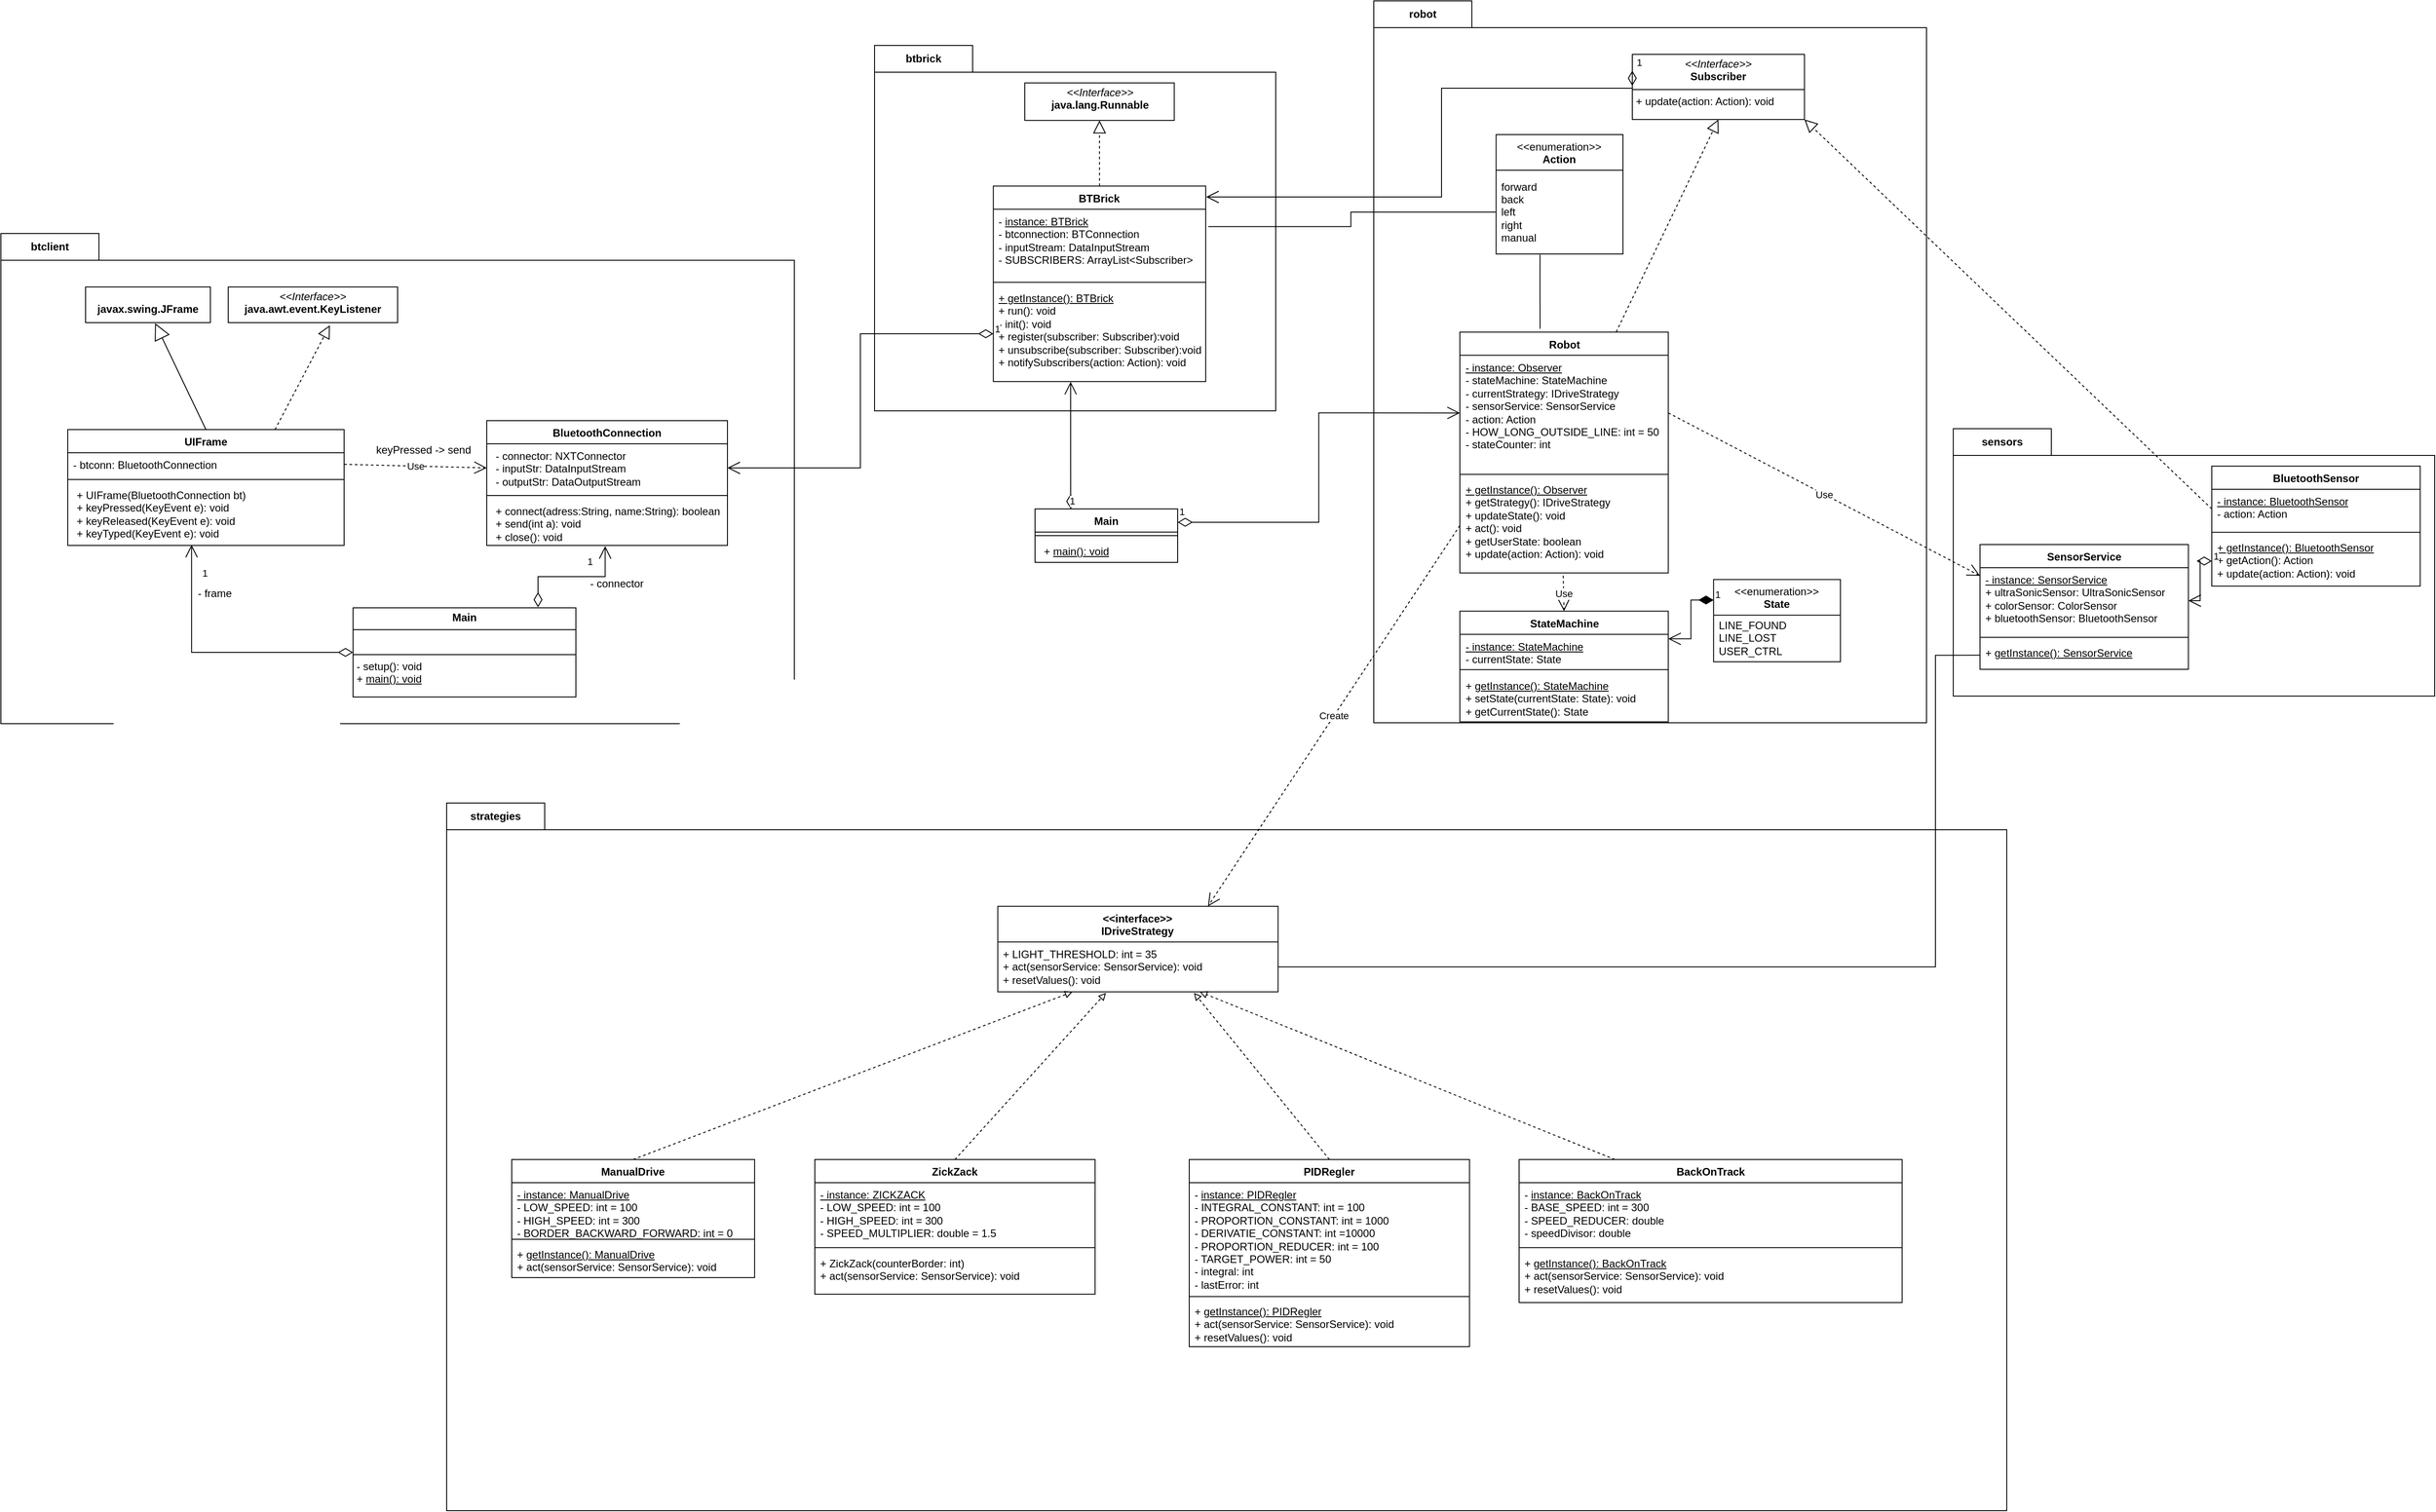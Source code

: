<mxfile version="24.2.5" type="device">
  <diagram name="Seite-1" id="zfNhT6PyWQpC1gRaRfNo">
    <mxGraphModel dx="3364" dy="3625" grid="1" gridSize="10" guides="1" tooltips="1" connect="1" arrows="1" fold="1" page="1" pageScale="1" pageWidth="827" pageHeight="1169" math="0" shadow="0">
      <root>
        <mxCell id="0" />
        <mxCell id="1" parent="0" />
        <mxCell id="v4hXew4vU8FmszikPvTH-23" value="btclient" style="shape=folder;fontStyle=1;tabWidth=110;tabHeight=30;tabPosition=left;html=1;boundedLbl=1;labelInHeader=1;container=1;collapsible=0;whiteSpace=wrap;" parent="1" vertex="1">
          <mxGeometry x="-1170" y="-1169" width="890" height="550" as="geometry" />
        </mxCell>
        <mxCell id="v4hXew4vU8FmszikPvTH-24" value="" style="html=1;strokeColor=none;resizeWidth=1;resizeHeight=1;fillColor=none;part=1;connectable=0;allowArrows=0;deletable=0;whiteSpace=wrap;" parent="v4hXew4vU8FmszikPvTH-23" vertex="1">
          <mxGeometry width="890.0" height="385" relative="1" as="geometry">
            <mxPoint y="30" as="offset" />
          </mxGeometry>
        </mxCell>
        <mxCell id="yH7RY_whznOaeZ3vlnJT-32" style="edgeStyle=orthogonalEdgeStyle;rounded=0;orthogonalLoop=1;jettySize=auto;html=1;exitX=0.5;exitY=1;exitDx=0;exitDy=0;" parent="v4hXew4vU8FmszikPvTH-23" edge="1">
          <mxGeometry relative="1" as="geometry">
            <mxPoint x="265" y="230" as="sourcePoint" />
            <mxPoint x="265" y="230" as="targetPoint" />
          </mxGeometry>
        </mxCell>
        <mxCell id="yH7RY_whznOaeZ3vlnJT-33" value="&lt;p style=&quot;margin:0px;margin-top:4px;text-align:center;&quot;&gt;&lt;b&gt;Main&lt;/b&gt;&lt;/p&gt;&lt;hr size=&quot;1&quot; style=&quot;border-style:solid;&quot;&gt;&lt;p style=&quot;margin:0px;margin-left:4px;&quot;&gt;&lt;br&gt;&lt;/p&gt;&lt;hr size=&quot;1&quot; style=&quot;border-style:solid;&quot;&gt;&lt;p style=&quot;margin:0px;margin-left:4px;&quot;&gt;- setup(): void&lt;/p&gt;&lt;p style=&quot;margin:0px;margin-left:4px;&quot;&gt;+&amp;nbsp;&lt;u&gt;main(): void&lt;/u&gt;&lt;/p&gt;" style="verticalAlign=top;align=left;overflow=fill;html=1;whiteSpace=wrap;" parent="v4hXew4vU8FmszikPvTH-23" vertex="1">
          <mxGeometry x="395" y="420" width="250" height="100" as="geometry" />
        </mxCell>
        <mxCell id="yH7RY_whznOaeZ3vlnJT-35" value="&lt;p style=&quot;margin:0px;margin-top:4px;text-align:center;&quot;&gt;&lt;br&gt;&lt;b&gt;javax.swing.JFrame&lt;/b&gt;&lt;/p&gt;" style="verticalAlign=top;align=left;overflow=fill;html=1;whiteSpace=wrap;" parent="v4hXew4vU8FmszikPvTH-23" vertex="1">
          <mxGeometry x="95" y="60" width="140" height="40" as="geometry" />
        </mxCell>
        <mxCell id="yH7RY_whznOaeZ3vlnJT-36" value="&lt;p style=&quot;margin:0px;margin-top:4px;text-align:center;&quot;&gt;&lt;i&gt;&amp;lt;&amp;lt;Interface&amp;gt;&amp;gt;&lt;/i&gt;&lt;br&gt;&lt;b&gt;java.awt.event.KeyListener&lt;/b&gt;&lt;/p&gt;&lt;p style=&quot;margin:0px;margin-left:4px;&quot;&gt;&lt;br&gt;&lt;/p&gt;" style="verticalAlign=top;align=left;overflow=fill;html=1;whiteSpace=wrap;" parent="v4hXew4vU8FmszikPvTH-23" vertex="1">
          <mxGeometry x="255" y="60" width="190" height="40" as="geometry" />
        </mxCell>
        <mxCell id="yH7RY_whznOaeZ3vlnJT-37" value="" style="endArrow=block;endSize=16;endFill=0;html=1;rounded=0;entryX=0.557;entryY=1.017;entryDx=0;entryDy=0;entryPerimeter=0;exitX=0.5;exitY=0;exitDx=0;exitDy=0;" parent="v4hXew4vU8FmszikPvTH-23" source="v4hXew4vU8FmszikPvTH-15" target="yH7RY_whznOaeZ3vlnJT-35" edge="1">
          <mxGeometry width="160" relative="1" as="geometry">
            <mxPoint x="231.1" y="215.97" as="sourcePoint" />
            <mxPoint x="185" y="20" as="targetPoint" />
          </mxGeometry>
        </mxCell>
        <mxCell id="yH7RY_whznOaeZ3vlnJT-38" value="Use" style="endArrow=open;endSize=12;dashed=1;html=1;rounded=0;entryX=0;entryY=0.5;entryDx=0;entryDy=0;exitX=1;exitY=0.5;exitDx=0;exitDy=0;" parent="v4hXew4vU8FmszikPvTH-23" source="v4hXew4vU8FmszikPvTH-16" target="v4hXew4vU8FmszikPvTH-11" edge="1">
          <mxGeometry width="160" relative="1" as="geometry">
            <mxPoint x="415" y="285" as="sourcePoint" />
            <mxPoint x="615" y="287.5" as="targetPoint" />
          </mxGeometry>
        </mxCell>
        <mxCell id="yH7RY_whznOaeZ3vlnJT-39" value="- frame" style="text;strokeColor=none;fillColor=none;align=left;verticalAlign=top;spacingLeft=4;spacingRight=4;overflow=hidden;rotatable=0;points=[[0,0.5],[1,0.5]];portConstraint=eastwest;whiteSpace=wrap;html=1;" parent="v4hXew4vU8FmszikPvTH-23" vertex="1">
          <mxGeometry x="215" y="390" width="100" height="26" as="geometry" />
        </mxCell>
        <mxCell id="yH7RY_whznOaeZ3vlnJT-40" value="- connector" style="text;strokeColor=none;fillColor=none;align=left;verticalAlign=top;spacingLeft=4;spacingRight=4;overflow=hidden;rotatable=0;points=[[0,0.5],[1,0.5]];portConstraint=eastwest;whiteSpace=wrap;html=1;" parent="v4hXew4vU8FmszikPvTH-23" vertex="1">
          <mxGeometry x="655" y="379" width="100" height="26" as="geometry" />
        </mxCell>
        <mxCell id="yH7RY_whznOaeZ3vlnJT-41" value="" style="endArrow=block;dashed=1;endFill=0;endSize=12;html=1;rounded=0;exitX=0.75;exitY=0;exitDx=0;exitDy=0;entryX=0.6;entryY=1.075;entryDx=0;entryDy=0;entryPerimeter=0;" parent="v4hXew4vU8FmszikPvTH-23" source="v4hXew4vU8FmszikPvTH-15" target="yH7RY_whznOaeZ3vlnJT-36" edge="1">
          <mxGeometry width="160" relative="1" as="geometry">
            <mxPoint x="334" y="217.01" as="sourcePoint" />
            <mxPoint x="495" y="170" as="targetPoint" />
          </mxGeometry>
        </mxCell>
        <mxCell id="yH7RY_whznOaeZ3vlnJT-42" value="1" style="endArrow=open;html=1;endSize=12;startArrow=diamondThin;startSize=14;startFill=0;edgeStyle=orthogonalEdgeStyle;align=left;verticalAlign=bottom;rounded=0;exitX=0.83;exitY=-0.006;exitDx=0;exitDy=0;exitPerimeter=0;entryX=0.492;entryY=1.014;entryDx=0;entryDy=0;entryPerimeter=0;" parent="v4hXew4vU8FmszikPvTH-23" source="yH7RY_whznOaeZ3vlnJT-33" target="v4hXew4vU8FmszikPvTH-13" edge="1">
          <mxGeometry x="0.222" y="8" relative="1" as="geometry">
            <mxPoint x="435" y="350" as="sourcePoint" />
            <mxPoint x="657.24" y="357.39" as="targetPoint" />
            <mxPoint as="offset" />
          </mxGeometry>
        </mxCell>
        <mxCell id="yH7RY_whznOaeZ3vlnJT-43" value="1" style="endArrow=open;html=1;endSize=12;startArrow=diamondThin;startSize=14;startFill=0;edgeStyle=orthogonalEdgeStyle;align=left;verticalAlign=bottom;rounded=0;exitX=0;exitY=0.5;exitDx=0;exitDy=0;entryX=0.448;entryY=0.989;entryDx=0;entryDy=0;entryPerimeter=0;" parent="v4hXew4vU8FmszikPvTH-23" source="yH7RY_whznOaeZ3vlnJT-33" target="v4hXew4vU8FmszikPvTH-18" edge="1">
          <mxGeometry x="0.73" y="-10" relative="1" as="geometry">
            <mxPoint x="455" y="350" as="sourcePoint" />
            <mxPoint x="355" y="351.95" as="targetPoint" />
            <mxPoint as="offset" />
          </mxGeometry>
        </mxCell>
        <mxCell id="yH7RY_whznOaeZ3vlnJT-44" value="keyPressed -&amp;gt; send" style="text;strokeColor=none;fillColor=none;align=left;verticalAlign=top;spacingLeft=4;spacingRight=4;overflow=hidden;rotatable=0;points=[[0,0.5],[1,0.5]];portConstraint=eastwest;whiteSpace=wrap;html=1;" parent="v4hXew4vU8FmszikPvTH-23" vertex="1">
          <mxGeometry x="415" y="229" width="140" height="26" as="geometry" />
        </mxCell>
        <mxCell id="v4hXew4vU8FmszikPvTH-10" value="BluetoothConnection" style="swimlane;fontStyle=1;align=center;verticalAlign=top;childLayout=stackLayout;horizontal=1;startSize=26;horizontalStack=0;resizeParent=1;resizeParentMax=0;resizeLast=0;collapsible=1;marginBottom=0;whiteSpace=wrap;html=1;" parent="v4hXew4vU8FmszikPvTH-23" vertex="1">
          <mxGeometry x="545" y="210" width="270" height="140" as="geometry" />
        </mxCell>
        <mxCell id="v4hXew4vU8FmszikPvTH-11" value="&lt;p style=&quot;margin: 0px 0px 0px 4px;&quot;&gt;- connector: NXTConnector&lt;br&gt;- inputStr: DataInputStream&lt;/p&gt;&lt;p style=&quot;margin: 0px 0px 0px 4px;&quot;&gt;- outputStr: DataOutputStream&lt;/p&gt;" style="text;strokeColor=none;fillColor=none;align=left;verticalAlign=top;spacingLeft=4;spacingRight=4;overflow=hidden;rotatable=0;points=[[0,0.5],[1,0.5]];portConstraint=eastwest;whiteSpace=wrap;html=1;" parent="v4hXew4vU8FmszikPvTH-10" vertex="1">
          <mxGeometry y="26" width="270" height="54" as="geometry" />
        </mxCell>
        <mxCell id="v4hXew4vU8FmszikPvTH-12" value="" style="line;strokeWidth=1;fillColor=none;align=left;verticalAlign=middle;spacingTop=-1;spacingLeft=3;spacingRight=3;rotatable=0;labelPosition=right;points=[];portConstraint=eastwest;strokeColor=inherit;" parent="v4hXew4vU8FmszikPvTH-10" vertex="1">
          <mxGeometry y="80" width="270" height="8" as="geometry" />
        </mxCell>
        <mxCell id="v4hXew4vU8FmszikPvTH-13" value="&lt;p style=&quot;margin: 0px 0px 0px 4px;&quot;&gt;+ connect(adress:String,&amp;nbsp;&lt;span style=&quot;background-color: initial;&quot;&gt;name:String&lt;/span&gt;&lt;span style=&quot;background-color: initial;&quot;&gt;): boolean&lt;/span&gt;&lt;/p&gt;&lt;p style=&quot;margin: 0px 0px 0px 4px;&quot;&gt;+ send(int a): void&lt;/p&gt;&lt;p style=&quot;margin: 0px 0px 0px 4px;&quot;&gt;+ close(): void&lt;/p&gt;" style="text;strokeColor=none;fillColor=none;align=left;verticalAlign=top;spacingLeft=4;spacingRight=4;overflow=hidden;rotatable=0;points=[[0,0.5],[1,0.5]];portConstraint=eastwest;whiteSpace=wrap;html=1;" parent="v4hXew4vU8FmszikPvTH-10" vertex="1">
          <mxGeometry y="88" width="270" height="52" as="geometry" />
        </mxCell>
        <mxCell id="v4hXew4vU8FmszikPvTH-15" value="UIFrame" style="swimlane;fontStyle=1;align=center;verticalAlign=top;childLayout=stackLayout;horizontal=1;startSize=26;horizontalStack=0;resizeParent=1;resizeParentMax=0;resizeLast=0;collapsible=1;marginBottom=0;whiteSpace=wrap;html=1;" parent="v4hXew4vU8FmszikPvTH-23" vertex="1">
          <mxGeometry x="75" y="220" width="310" height="130" as="geometry" />
        </mxCell>
        <mxCell id="v4hXew4vU8FmszikPvTH-16" value="- btconn: BluetoothConnection" style="text;strokeColor=none;fillColor=none;align=left;verticalAlign=top;spacingLeft=4;spacingRight=4;overflow=hidden;rotatable=0;points=[[0,0.5],[1,0.5]];portConstraint=eastwest;whiteSpace=wrap;html=1;" parent="v4hXew4vU8FmszikPvTH-15" vertex="1">
          <mxGeometry y="26" width="310" height="26" as="geometry" />
        </mxCell>
        <mxCell id="v4hXew4vU8FmszikPvTH-17" value="" style="line;strokeWidth=1;fillColor=none;align=left;verticalAlign=middle;spacingTop=-1;spacingLeft=3;spacingRight=3;rotatable=0;labelPosition=right;points=[];portConstraint=eastwest;strokeColor=inherit;" parent="v4hXew4vU8FmszikPvTH-15" vertex="1">
          <mxGeometry y="52" width="310" height="8" as="geometry" />
        </mxCell>
        <mxCell id="v4hXew4vU8FmszikPvTH-18" value="&lt;p style=&quot;margin: 0px 0px 0px 4px;&quot;&gt;+ UIFrame(BluetoothConnection bt)&lt;/p&gt;&lt;p style=&quot;margin: 0px 0px 0px 4px;&quot;&gt;+ keyPressed(KeyEvent e): void&lt;/p&gt;&lt;p style=&quot;margin: 0px 0px 0px 4px;&quot;&gt;&lt;span style=&quot;background-color: initial;&quot;&gt;+&amp;nbsp;&lt;/span&gt;&lt;span style=&quot;background-color: initial;&quot;&gt;keyReleased(KeyEvent e): void&lt;/span&gt;&lt;/p&gt;&lt;p style=&quot;margin: 0px 0px 0px 4px;&quot;&gt;&lt;span style=&quot;background-color: initial;&quot;&gt;+&amp;nbsp;&lt;/span&gt;&lt;span style=&quot;background-color: initial;&quot;&gt;keyTyped(KeyEvent e): void&lt;/span&gt;&lt;/p&gt;" style="text;strokeColor=none;fillColor=none;align=left;verticalAlign=top;spacingLeft=4;spacingRight=4;overflow=hidden;rotatable=0;points=[[0,0.5],[1,0.5]];portConstraint=eastwest;whiteSpace=wrap;html=1;" parent="v4hXew4vU8FmszikPvTH-15" vertex="1">
          <mxGeometry y="60" width="310" height="70" as="geometry" />
        </mxCell>
        <mxCell id="v4hXew4vU8FmszikPvTH-25" value="btbrick" style="shape=folder;fontStyle=1;tabWidth=110;tabHeight=30;tabPosition=left;html=1;boundedLbl=1;labelInHeader=1;container=1;collapsible=0;whiteSpace=wrap;" parent="1" vertex="1">
          <mxGeometry x="-190" y="-1380" width="450" height="410" as="geometry" />
        </mxCell>
        <mxCell id="v4hXew4vU8FmszikPvTH-26" value="" style="html=1;strokeColor=none;resizeWidth=1;resizeHeight=1;fillColor=none;part=1;connectable=0;allowArrows=0;deletable=0;whiteSpace=wrap;" parent="v4hXew4vU8FmszikPvTH-25" vertex="1">
          <mxGeometry width="450" height="287" relative="1" as="geometry">
            <mxPoint y="30" as="offset" />
          </mxGeometry>
        </mxCell>
        <mxCell id="h_EhIec51e4aAT2pveXO-1" value="BTBrick" style="swimlane;fontStyle=1;align=center;verticalAlign=top;childLayout=stackLayout;horizontal=1;startSize=26;horizontalStack=0;resizeParent=1;resizeParentMax=0;resizeLast=0;collapsible=1;marginBottom=0;whiteSpace=wrap;html=1;" parent="v4hXew4vU8FmszikPvTH-25" vertex="1">
          <mxGeometry x="133.235" y="157.692" width="238.235" height="219.436" as="geometry" />
        </mxCell>
        <mxCell id="h_EhIec51e4aAT2pveXO-2" value="&lt;div&gt;-&amp;nbsp;&lt;u&gt;instance: BTBrick&lt;/u&gt;&lt;br&gt;&lt;/div&gt;- btconnection: BTConnection&lt;div&gt;- inputStream: DataInputStream&lt;/div&gt;&lt;div&gt;- SUBSCRIBERS: ArrayList&amp;lt;Subscriber&amp;gt;&lt;/div&gt;" style="text;strokeColor=none;fillColor=none;align=left;verticalAlign=top;spacingLeft=4;spacingRight=4;overflow=hidden;rotatable=0;points=[[0,0.5],[1,0.5]];portConstraint=eastwest;whiteSpace=wrap;html=1;" parent="h_EhIec51e4aAT2pveXO-1" vertex="1">
          <mxGeometry y="26" width="238.235" height="77.795" as="geometry" />
        </mxCell>
        <mxCell id="h_EhIec51e4aAT2pveXO-3" value="" style="line;strokeWidth=1;fillColor=none;align=left;verticalAlign=middle;spacingTop=-1;spacingLeft=3;spacingRight=3;rotatable=0;labelPosition=right;points=[];portConstraint=eastwest;strokeColor=inherit;" parent="h_EhIec51e4aAT2pveXO-1" vertex="1">
          <mxGeometry y="103.795" width="238.235" height="8.41" as="geometry" />
        </mxCell>
        <mxCell id="h_EhIec51e4aAT2pveXO-4" value="&lt;u&gt;+ getInstance(): BTBrick&lt;/u&gt;&lt;div&gt;+ run(): void&lt;/div&gt;&lt;div&gt;- init(): void&lt;/div&gt;&lt;div&gt;&lt;div&gt;+ register(subscriber: Subscriber):void&lt;/div&gt;&lt;div&gt;+ unsubscribe(subscriber: Subscriber):void&lt;br&gt;&lt;/div&gt;&lt;div&gt;+ notifySubscribers(action: Action): void&lt;/div&gt;&lt;/div&gt;" style="text;strokeColor=none;fillColor=none;align=left;verticalAlign=top;spacingLeft=4;spacingRight=4;overflow=hidden;rotatable=0;points=[[0,0.5],[1,0.5]];portConstraint=eastwest;whiteSpace=wrap;html=1;" parent="h_EhIec51e4aAT2pveXO-1" vertex="1">
          <mxGeometry y="112.205" width="238.235" height="107.231" as="geometry" />
        </mxCell>
        <mxCell id="yH7RY_whznOaeZ3vlnJT-82" value="&lt;p style=&quot;margin:0px;margin-top:4px;text-align:center;&quot;&gt;&lt;i&gt;&amp;lt;&amp;lt;Interface&amp;gt;&amp;gt;&lt;/i&gt;&lt;br&gt;&lt;b&gt;java.lang.Runnable&lt;/b&gt;&lt;/p&gt;" style="verticalAlign=top;align=left;overflow=fill;html=1;whiteSpace=wrap;" parent="v4hXew4vU8FmszikPvTH-25" vertex="1">
          <mxGeometry x="168.529" y="42.051" width="167.647" height="42.051" as="geometry" />
        </mxCell>
        <mxCell id="yH7RY_whznOaeZ3vlnJT-83" value="" style="endArrow=block;dashed=1;endFill=0;endSize=12;html=1;rounded=0;exitX=0.5;exitY=0;exitDx=0;exitDy=0;entryX=0.5;entryY=1;entryDx=0;entryDy=0;" parent="v4hXew4vU8FmszikPvTH-25" source="h_EhIec51e4aAT2pveXO-1" target="yH7RY_whznOaeZ3vlnJT-82" edge="1">
          <mxGeometry width="160" relative="1" as="geometry">
            <mxPoint x="-247.059" y="522.487" as="sourcePoint" />
            <mxPoint x="-216.176" y="402.641" as="targetPoint" />
          </mxGeometry>
        </mxCell>
        <mxCell id="v4hXew4vU8FmszikPvTH-31" value="robot" style="shape=folder;fontStyle=1;tabWidth=110;tabHeight=30;tabPosition=left;html=1;boundedLbl=1;labelInHeader=1;container=1;collapsible=0;whiteSpace=wrap;" parent="1" vertex="1">
          <mxGeometry x="370" y="-1430" width="620" height="810" as="geometry" />
        </mxCell>
        <mxCell id="v4hXew4vU8FmszikPvTH-32" value="" style="html=1;strokeColor=none;resizeWidth=1;resizeHeight=1;fillColor=none;part=1;connectable=0;allowArrows=0;deletable=0;whiteSpace=wrap;" parent="v4hXew4vU8FmszikPvTH-31" vertex="1">
          <mxGeometry width="620" height="562.616" relative="1" as="geometry">
            <mxPoint y="30" as="offset" />
          </mxGeometry>
        </mxCell>
        <mxCell id="yH7RY_whznOaeZ3vlnJT-45" value="Robot" style="swimlane;fontStyle=1;align=center;verticalAlign=top;childLayout=stackLayout;horizontal=1;startSize=26;horizontalStack=0;resizeParent=1;resizeParentMax=0;resizeLast=0;collapsible=1;marginBottom=0;whiteSpace=wrap;html=1;" parent="v4hXew4vU8FmszikPvTH-31" vertex="1">
          <mxGeometry x="96.557" y="371.598" width="233.77" height="270.253" as="geometry" />
        </mxCell>
        <mxCell id="yH7RY_whznOaeZ3vlnJT-46" value="&lt;div&gt;&lt;u&gt;- instance: Observer&lt;/u&gt;&lt;/div&gt;- stateMachine: StateMachine&lt;div&gt;&lt;div&gt;- currentStrategy: IDriveStrategy&lt;/div&gt;&lt;/div&gt;&lt;div&gt;- sensorService: SensorService&lt;/div&gt;&lt;div&gt;- action: Action&lt;/div&gt;&lt;div&gt;- HOW_LONG_OUTSIDE_LINE: int = 50&lt;/div&gt;&lt;div&gt;- stateCounter: int&lt;/div&gt;" style="text;strokeColor=none;fillColor=none;align=left;verticalAlign=top;spacingLeft=4;spacingRight=4;overflow=hidden;rotatable=0;points=[[0,0.5],[1,0.5]];portConstraint=eastwest;whiteSpace=wrap;html=1;" parent="yH7RY_whznOaeZ3vlnJT-45" vertex="1">
          <mxGeometry y="26" width="233.77" height="129.433" as="geometry" />
        </mxCell>
        <mxCell id="yH7RY_whznOaeZ3vlnJT-47" value="" style="line;strokeWidth=1;fillColor=none;align=left;verticalAlign=middle;spacingTop=-1;spacingLeft=3;spacingRight=3;rotatable=0;labelPosition=right;points=[];portConstraint=eastwest;strokeColor=inherit;" parent="yH7RY_whznOaeZ3vlnJT-45" vertex="1">
          <mxGeometry y="155.433" width="233.77" height="8.351" as="geometry" />
        </mxCell>
        <mxCell id="yH7RY_whznOaeZ3vlnJT-48" value="&lt;div&gt;&lt;u&gt;+ getInstance(): Observer&lt;/u&gt;&lt;/div&gt;&lt;div&gt;+ getStrategy(): IDriveStrategy&lt;/div&gt;&lt;div&gt;+ updateState(): void&lt;/div&gt;&lt;div&gt;+ act(): void&lt;/div&gt;&lt;div&gt;+ getUserState: boolean&lt;/div&gt;&lt;div&gt;+ update(action: Action): void&lt;/div&gt;" style="text;strokeColor=none;fillColor=none;align=left;verticalAlign=top;spacingLeft=4;spacingRight=4;overflow=hidden;rotatable=0;points=[[0,0.5],[1,0.5]];portConstraint=eastwest;whiteSpace=wrap;html=1;" parent="yH7RY_whznOaeZ3vlnJT-45" vertex="1">
          <mxGeometry y="163.784" width="233.77" height="106.469" as="geometry" />
        </mxCell>
        <mxCell id="yH7RY_whznOaeZ3vlnJT-49" value="StateMachine" style="swimlane;fontStyle=1;align=center;verticalAlign=top;childLayout=stackLayout;horizontal=1;startSize=26;horizontalStack=0;resizeParent=1;resizeParentMax=0;resizeLast=0;collapsible=1;marginBottom=0;whiteSpace=wrap;html=1;" parent="v4hXew4vU8FmszikPvTH-31" vertex="1">
          <mxGeometry x="96.557" y="684.742" width="233.77" height="124.119" as="geometry" />
        </mxCell>
        <mxCell id="yH7RY_whznOaeZ3vlnJT-50" value="&lt;div&gt;&lt;u&gt;- instance: StateMachine&lt;/u&gt;&lt;/div&gt;- currentState: State" style="text;strokeColor=none;fillColor=none;align=left;verticalAlign=top;spacingLeft=4;spacingRight=4;overflow=hidden;rotatable=0;points=[[0,0.5],[1,0.5]];portConstraint=eastwest;whiteSpace=wrap;html=1;" parent="yH7RY_whznOaeZ3vlnJT-49" vertex="1">
          <mxGeometry y="26" width="233.77" height="35.49" as="geometry" />
        </mxCell>
        <mxCell id="yH7RY_whznOaeZ3vlnJT-51" value="" style="line;strokeWidth=1;fillColor=none;align=left;verticalAlign=middle;spacingTop=-1;spacingLeft=3;spacingRight=3;rotatable=0;labelPosition=right;points=[];portConstraint=eastwest;strokeColor=inherit;" parent="yH7RY_whznOaeZ3vlnJT-49" vertex="1">
          <mxGeometry y="61.49" width="233.77" height="8.351" as="geometry" />
        </mxCell>
        <mxCell id="yH7RY_whznOaeZ3vlnJT-52" value="&lt;div&gt;&lt;span style=&quot;background-color: initial;&quot;&gt;+&lt;/span&gt;&lt;span style=&quot;background-color: initial;&quot;&gt;&amp;nbsp;&lt;/span&gt;&lt;u style=&quot;background-color: initial;&quot;&gt;getInstance(): StateMachine&lt;/u&gt;&lt;/div&gt;&lt;div&gt;+ setState(currentState: State): void&lt;/div&gt;&lt;div&gt;+ getCurrentState(): State&lt;/div&gt;" style="text;strokeColor=none;fillColor=none;align=left;verticalAlign=top;spacingLeft=4;spacingRight=4;overflow=hidden;rotatable=0;points=[[0,0.5],[1,0.5]];portConstraint=eastwest;whiteSpace=wrap;html=1;" parent="yH7RY_whznOaeZ3vlnJT-49" vertex="1">
          <mxGeometry y="69.84" width="233.77" height="54.278" as="geometry" />
        </mxCell>
        <mxCell id="yH7RY_whznOaeZ3vlnJT-53" value="&amp;lt;&amp;lt;enumeration&amp;gt;&amp;gt;&lt;br&gt;&lt;b&gt;State&lt;/b&gt;" style="swimlane;fontStyle=0;align=center;verticalAlign=top;childLayout=stackLayout;horizontal=1;startSize=40;horizontalStack=0;resizeParent=1;resizeParentMax=0;resizeLast=0;collapsible=0;marginBottom=0;html=1;whiteSpace=wrap;" parent="v4hXew4vU8FmszikPvTH-31" vertex="1">
          <mxGeometry x="381.148" y="649.253" width="142.295" height="92.191" as="geometry" />
        </mxCell>
        <mxCell id="yH7RY_whznOaeZ3vlnJT-54" value="LINE_FOUND&lt;div&gt;LINE_LOST&lt;/div&gt;&lt;div&gt;USER_CTRL&lt;/div&gt;" style="text;html=1;strokeColor=none;fillColor=none;align=left;verticalAlign=middle;spacingLeft=4;spacingRight=4;overflow=hidden;rotatable=0;points=[[0,0.5],[1,0.5]];portConstraint=eastwest;whiteSpace=wrap;" parent="yH7RY_whznOaeZ3vlnJT-53" vertex="1">
          <mxGeometry y="40" width="142.295" height="52.191" as="geometry" />
        </mxCell>
        <mxCell id="yH7RY_whznOaeZ3vlnJT-60" value="Use" style="endArrow=open;endSize=12;dashed=1;html=1;rounded=0;exitX=0.496;exitY=1.028;exitDx=0;exitDy=0;entryX=0.5;entryY=0;entryDx=0;entryDy=0;exitPerimeter=0;" parent="v4hXew4vU8FmszikPvTH-31" source="yH7RY_whznOaeZ3vlnJT-48" target="yH7RY_whznOaeZ3vlnJT-49" edge="1">
          <mxGeometry width="160" relative="1" as="geometry">
            <mxPoint x="-15.246" y="517.732" as="sourcePoint" />
            <mxPoint x="-259.18" y="726.495" as="targetPoint" />
          </mxGeometry>
        </mxCell>
        <mxCell id="yH7RY_whznOaeZ3vlnJT-79" value="&amp;lt;&amp;lt;enumeration&amp;gt;&amp;gt;&lt;br&gt;&lt;b&gt;Action&lt;/b&gt;" style="swimlane;fontStyle=0;align=center;verticalAlign=top;childLayout=stackLayout;horizontal=1;startSize=40;horizontalStack=0;resizeParent=1;resizeParentMax=0;resizeLast=0;collapsible=0;marginBottom=0;html=1;whiteSpace=wrap;" parent="v4hXew4vU8FmszikPvTH-31" vertex="1">
          <mxGeometry x="137.213" y="149.997" width="142.295" height="133.943" as="geometry" />
        </mxCell>
        <mxCell id="yH7RY_whznOaeZ3vlnJT-80" value="forward&lt;div&gt;back&lt;/div&gt;&lt;div&gt;left&lt;/div&gt;&lt;div&gt;right&lt;/div&gt;&lt;div&gt;manual&lt;/div&gt;" style="text;html=1;strokeColor=none;fillColor=none;align=left;verticalAlign=middle;spacingLeft=4;spacingRight=4;overflow=hidden;rotatable=0;points=[[0,0.5],[1,0.5]];portConstraint=eastwest;whiteSpace=wrap;" parent="yH7RY_whznOaeZ3vlnJT-79" vertex="1">
          <mxGeometry y="40" width="142.295" height="93.943" as="geometry" />
        </mxCell>
        <mxCell id="yH7RY_whznOaeZ3vlnJT-88" value="&lt;p style=&quot;margin:0px;margin-top:4px;text-align:center;&quot;&gt;&lt;i&gt;&amp;lt;&amp;lt;Interface&amp;gt;&amp;gt;&lt;/i&gt;&lt;br&gt;&lt;b&gt;Subscriber&lt;/b&gt;&lt;/p&gt;&lt;hr size=&quot;1&quot; style=&quot;border-style:solid;&quot;&gt;&lt;p style=&quot;margin:0px;margin-left:4px;&quot;&gt;+ update(action: Action): void&lt;br&gt;&lt;/p&gt;" style="verticalAlign=top;align=left;overflow=fill;html=1;whiteSpace=wrap;" parent="v4hXew4vU8FmszikPvTH-31" vertex="1">
          <mxGeometry x="289.998" y="60.002" width="193.115" height="73.067" as="geometry" />
        </mxCell>
        <mxCell id="yH7RY_whznOaeZ3vlnJT-89" value="" style="endArrow=block;dashed=1;endFill=0;endSize=12;html=1;rounded=0;exitX=0.75;exitY=0;exitDx=0;exitDy=0;entryX=0.5;entryY=1;entryDx=0;entryDy=0;" parent="v4hXew4vU8FmszikPvTH-31" source="yH7RY_whznOaeZ3vlnJT-45" target="yH7RY_whznOaeZ3vlnJT-88" edge="1">
          <mxGeometry width="160" relative="1" as="geometry">
            <mxPoint x="-687.082" y="358.028" as="sourcePoint" />
            <mxPoint x="-651.508" y="239.034" as="targetPoint" />
          </mxGeometry>
        </mxCell>
        <mxCell id="v4hXew4vU8FmszikPvTH-27" value="" style="endArrow=none;html=1;edgeStyle=orthogonalEdgeStyle;rounded=0;exitX=0.346;exitY=1.009;exitDx=0;exitDy=0;exitPerimeter=0;entryX=0.385;entryY=-0.014;entryDx=0;entryDy=0;entryPerimeter=0;" parent="v4hXew4vU8FmszikPvTH-31" source="yH7RY_whznOaeZ3vlnJT-80" target="yH7RY_whznOaeZ3vlnJT-45" edge="1">
          <mxGeometry relative="1" as="geometry">
            <mxPoint x="-299.836" y="569.923" as="sourcePoint" />
            <mxPoint x="-137.213" y="569.923" as="targetPoint" />
          </mxGeometry>
        </mxCell>
        <mxCell id="v4hXew4vU8FmszikPvTH-30" value="1" style="endArrow=open;html=1;endSize=12;startArrow=diamondThin;startSize=14;startFill=1;edgeStyle=orthogonalEdgeStyle;align=left;verticalAlign=bottom;rounded=0;exitX=0;exitY=0.25;exitDx=0;exitDy=0;entryX=1;entryY=0.25;entryDx=0;entryDy=0;" parent="v4hXew4vU8FmszikPvTH-31" source="yH7RY_whznOaeZ3vlnJT-53" target="yH7RY_whznOaeZ3vlnJT-49" edge="1">
          <mxGeometry x="-1" y="3" relative="1" as="geometry">
            <mxPoint x="-299.836" y="580.361" as="sourcePoint" />
            <mxPoint x="-137.213" y="580.361" as="targetPoint" />
          </mxGeometry>
        </mxCell>
        <mxCell id="v4hXew4vU8FmszikPvTH-33" value="strategies" style="shape=folder;fontStyle=1;tabWidth=110;tabHeight=30;tabPosition=left;html=1;boundedLbl=1;labelInHeader=1;container=1;collapsible=0;whiteSpace=wrap;" parent="1" vertex="1">
          <mxGeometry x="-670" y="-530" width="1750" height="794" as="geometry" />
        </mxCell>
        <mxCell id="v4hXew4vU8FmszikPvTH-34" value="" style="html=1;strokeColor=none;resizeWidth=1;resizeHeight=1;fillColor=none;part=1;connectable=0;allowArrows=0;deletable=0;whiteSpace=wrap;" parent="v4hXew4vU8FmszikPvTH-33" vertex="1">
          <mxGeometry width="1750" height="555.8" relative="1" as="geometry">
            <mxPoint y="30" as="offset" />
          </mxGeometry>
        </mxCell>
        <mxCell id="yH7RY_whznOaeZ3vlnJT-13" value="PIDRegler" style="swimlane;fontStyle=1;align=center;verticalAlign=top;childLayout=stackLayout;horizontal=1;startSize=26;horizontalStack=0;resizeParent=1;resizeParentMax=0;resizeLast=0;collapsible=1;marginBottom=0;whiteSpace=wrap;html=1;" parent="v4hXew4vU8FmszikPvTH-33" vertex="1">
          <mxGeometry x="832.997" y="399.998" width="314.37" height="210.003" as="geometry" />
        </mxCell>
        <mxCell id="yH7RY_whznOaeZ3vlnJT-14" value="- &lt;u&gt;instance: PIDRegler&lt;/u&gt;&lt;div&gt;- INTEGRAL_CONSTANT: int = 100&lt;/div&gt;&lt;div&gt;- PROPORTION_CONSTANT: int = 1000&lt;/div&gt;&lt;div&gt;- DERIVATIE_CONSTANT: int =10000&lt;/div&gt;&lt;div&gt;- PROPORTION_REDUCER: int = 100&lt;/div&gt;&lt;div&gt;- TARGET_POWER: int = 50&lt;/div&gt;&lt;div&gt;- integral: int&lt;/div&gt;&lt;div&gt;- lastError: int&lt;/div&gt;" style="text;strokeColor=none;fillColor=none;align=left;verticalAlign=top;spacingLeft=4;spacingRight=4;overflow=hidden;rotatable=0;points=[[0,0.5],[1,0.5]];portConstraint=eastwest;whiteSpace=wrap;html=1;" parent="yH7RY_whznOaeZ3vlnJT-13" vertex="1">
          <mxGeometry y="26" width="314.37" height="124" as="geometry" />
        </mxCell>
        <mxCell id="yH7RY_whznOaeZ3vlnJT-15" value="" style="line;strokeWidth=1;fillColor=none;align=left;verticalAlign=middle;spacingTop=-1;spacingLeft=3;spacingRight=3;rotatable=0;labelPosition=right;points=[];portConstraint=eastwest;strokeColor=inherit;" parent="yH7RY_whznOaeZ3vlnJT-13" vertex="1">
          <mxGeometry y="150" width="314.37" height="7.473" as="geometry" />
        </mxCell>
        <mxCell id="yH7RY_whznOaeZ3vlnJT-16" value="&lt;div&gt;+ &lt;u&gt;getInstance(): PIDRegler&lt;/u&gt;&lt;/div&gt;&lt;div&gt;+ act(sensorService: SensorService): void&lt;/div&gt;&lt;div&gt;+ resetValues(): void&lt;/div&gt;" style="text;strokeColor=none;fillColor=none;align=left;verticalAlign=top;spacingLeft=4;spacingRight=4;overflow=hidden;rotatable=0;points=[[0,0.5],[1,0.5]];portConstraint=eastwest;whiteSpace=wrap;html=1;" parent="yH7RY_whznOaeZ3vlnJT-13" vertex="1">
          <mxGeometry y="157.473" width="314.37" height="52.53" as="geometry" />
        </mxCell>
        <mxCell id="yH7RY_whznOaeZ3vlnJT-20" value="&amp;lt;&amp;lt;interface&amp;gt;&amp;gt;&lt;div&gt;IDriveStrategy&lt;/div&gt;" style="swimlane;fontStyle=1;align=center;verticalAlign=top;childLayout=stackLayout;horizontal=1;startSize=40;horizontalStack=0;resizeParent=1;resizeParentMax=0;resizeLast=0;collapsible=1;marginBottom=0;whiteSpace=wrap;html=1;" parent="v4hXew4vU8FmszikPvTH-33" vertex="1">
          <mxGeometry x="618.263" y="115.831" width="314.371" height="96.047" as="geometry" />
        </mxCell>
        <mxCell id="yH7RY_whznOaeZ3vlnJT-21" value="&lt;div&gt;+ LIGHT_THRESHOLD: int = 35&lt;/div&gt;+ act(sensorService: SensorService): void&lt;div&gt;+ resetValues(): void&lt;/div&gt;" style="text;strokeColor=none;fillColor=none;align=left;verticalAlign=top;spacingLeft=4;spacingRight=4;overflow=hidden;rotatable=0;points=[[0,0.5],[1,0.5]];portConstraint=eastwest;whiteSpace=wrap;html=1;" parent="yH7RY_whznOaeZ3vlnJT-20" vertex="1">
          <mxGeometry y="40" width="314.371" height="56.047" as="geometry" />
        </mxCell>
        <mxCell id="yH7RY_whznOaeZ3vlnJT-24" value="ZickZack" style="swimlane;fontStyle=1;align=center;verticalAlign=top;childLayout=stackLayout;horizontal=1;startSize=26;horizontalStack=0;resizeParent=1;resizeParentMax=0;resizeLast=0;collapsible=1;marginBottom=0;whiteSpace=wrap;html=1;" parent="v4hXew4vU8FmszikPvTH-33" vertex="1">
          <mxGeometry x="413.001" y="399.998" width="314.371" height="151.172" as="geometry" />
        </mxCell>
        <mxCell id="yH7RY_whznOaeZ3vlnJT-25" value="&lt;div&gt;&lt;u&gt;- instance: ZICKZACK&lt;/u&gt;&lt;/div&gt;&lt;div&gt;- LOW_SPEED: int = 100&lt;/div&gt;&lt;div&gt;- HIGH_SPEED: int = 300&lt;/div&gt;&lt;div&gt;- SPEED_MULTIPLIER: double = 1.5&lt;/div&gt;" style="text;strokeColor=none;fillColor=none;align=left;verticalAlign=top;spacingLeft=4;spacingRight=4;overflow=hidden;rotatable=0;points=[[0,0.5],[1,0.5]];portConstraint=eastwest;whiteSpace=wrap;html=1;" parent="yH7RY_whznOaeZ3vlnJT-24" vertex="1">
          <mxGeometry y="26" width="314.371" height="69.125" as="geometry" />
        </mxCell>
        <mxCell id="yH7RY_whznOaeZ3vlnJT-26" value="" style="line;strokeWidth=1;fillColor=none;align=left;verticalAlign=middle;spacingTop=-1;spacingLeft=3;spacingRight=3;rotatable=0;labelPosition=right;points=[];portConstraint=eastwest;strokeColor=inherit;" parent="yH7RY_whznOaeZ3vlnJT-24" vertex="1">
          <mxGeometry y="95.125" width="314.371" height="7.473" as="geometry" />
        </mxCell>
        <mxCell id="yH7RY_whznOaeZ3vlnJT-27" value="+ ZickZack(counterBorder: int)&lt;div&gt;+ act(sensorService: SensorService): void&lt;/div&gt;" style="text;strokeColor=none;fillColor=none;align=left;verticalAlign=top;spacingLeft=4;spacingRight=4;overflow=hidden;rotatable=0;points=[[0,0.5],[1,0.5]];portConstraint=eastwest;whiteSpace=wrap;html=1;" parent="yH7RY_whznOaeZ3vlnJT-24" vertex="1">
          <mxGeometry y="102.598" width="314.371" height="48.574" as="geometry" />
        </mxCell>
        <mxCell id="yH7RY_whznOaeZ3vlnJT-29" value="" style="rounded=0;orthogonalLoop=1;jettySize=auto;html=1;dashed=1;endArrow=block;endFill=0;exitX=0.25;exitY=0;exitDx=0;exitDy=0;" parent="v4hXew4vU8FmszikPvTH-33" source="yH7RY_whznOaeZ3vlnJT-71" target="yH7RY_whznOaeZ3vlnJT-21" edge="1">
          <mxGeometry relative="1" as="geometry">
            <mxPoint x="919.536" y="270.894" as="sourcePoint" />
            <mxPoint x="1016.467" y="394.198" as="targetPoint" />
          </mxGeometry>
        </mxCell>
        <mxCell id="yH7RY_whznOaeZ3vlnJT-30" value="" style="rounded=0;orthogonalLoop=1;jettySize=auto;html=1;dashed=1;endArrow=block;endFill=0;exitX=0.5;exitY=0;exitDx=0;exitDy=0;" parent="v4hXew4vU8FmszikPvTH-33" source="v4hXew4vU8FmszikPvTH-2" target="yH7RY_whznOaeZ3vlnJT-21" edge="1">
          <mxGeometry relative="1" as="geometry">
            <mxPoint x="505.823" y="264.447" as="sourcePoint" />
            <mxPoint x="1026.946" y="403.539" as="targetPoint" />
          </mxGeometry>
        </mxCell>
        <mxCell id="yH7RY_whznOaeZ3vlnJT-71" value="BackOnTrack" style="swimlane;fontStyle=1;align=center;verticalAlign=top;childLayout=stackLayout;horizontal=1;startSize=26;horizontalStack=0;resizeParent=1;resizeParentMax=0;resizeLast=0;collapsible=1;marginBottom=0;whiteSpace=wrap;html=1;" parent="v4hXew4vU8FmszikPvTH-33" vertex="1">
          <mxGeometry x="1203.003" y="399.998" width="429.641" height="160.513" as="geometry" />
        </mxCell>
        <mxCell id="yH7RY_whznOaeZ3vlnJT-72" value="&lt;div&gt;- &lt;u&gt;instance: BackOnTrack&lt;/u&gt;&lt;/div&gt;&lt;div&gt;- BASE_SPEED: int = 300&lt;/div&gt;&lt;div&gt;- SPEED_REDUCER: double&lt;/div&gt;&lt;div&gt;- speedDivisor: double&lt;/div&gt;" style="text;strokeColor=none;fillColor=none;align=left;verticalAlign=top;spacingLeft=4;spacingRight=4;overflow=hidden;rotatable=0;points=[[0,0.5],[1,0.5]];portConstraint=eastwest;whiteSpace=wrap;html=1;" parent="yH7RY_whznOaeZ3vlnJT-71" vertex="1">
          <mxGeometry y="26" width="429.641" height="69.125" as="geometry" />
        </mxCell>
        <mxCell id="yH7RY_whznOaeZ3vlnJT-73" value="" style="line;strokeWidth=1;fillColor=none;align=left;verticalAlign=middle;spacingTop=-1;spacingLeft=3;spacingRight=3;rotatable=0;labelPosition=right;points=[];portConstraint=eastwest;strokeColor=inherit;" parent="yH7RY_whznOaeZ3vlnJT-71" vertex="1">
          <mxGeometry y="95.125" width="429.641" height="7.473" as="geometry" />
        </mxCell>
        <mxCell id="yH7RY_whznOaeZ3vlnJT-74" value="&lt;div&gt;+&amp;nbsp;&lt;u&gt;getInstance(): BackOnTrack&lt;/u&gt;&lt;br&gt;&lt;/div&gt;+ act(sensorService: SensorService): void&lt;div&gt;+ resetValues(): void&lt;/div&gt;" style="text;strokeColor=none;fillColor=none;align=left;verticalAlign=top;spacingLeft=4;spacingRight=4;overflow=hidden;rotatable=0;points=[[0,0.5],[1,0.5]];portConstraint=eastwest;whiteSpace=wrap;html=1;" parent="yH7RY_whznOaeZ3vlnJT-71" vertex="1">
          <mxGeometry y="102.598" width="429.641" height="57.915" as="geometry" />
        </mxCell>
        <mxCell id="v4hXew4vU8FmszikPvTH-2" value="ManualDrive" style="swimlane;fontStyle=1;align=center;verticalAlign=top;childLayout=stackLayout;horizontal=1;startSize=26;horizontalStack=0;resizeParent=1;resizeParentMax=0;resizeLast=0;collapsible=1;marginBottom=0;whiteSpace=wrap;html=1;" parent="v4hXew4vU8FmszikPvTH-33" vertex="1">
          <mxGeometry x="73.002" y="399.998" width="272.455" height="132.489" as="geometry" />
        </mxCell>
        <mxCell id="v4hXew4vU8FmszikPvTH-3" value="&lt;div&gt;&lt;u&gt;- instance: ManualDrive&lt;/u&gt;&lt;/div&gt;- LOW_SPEED: int = 100&lt;div&gt;- HIGH_SPEED: int = 300&lt;/div&gt;&lt;div&gt;- BORDER_BACKWARD_FORWARD: int = 0&lt;/div&gt;&lt;div&gt;&lt;br&gt;&lt;/div&gt;" style="text;strokeColor=none;fillColor=none;align=left;verticalAlign=top;spacingLeft=4;spacingRight=4;overflow=hidden;rotatable=0;points=[[0,0.5],[1,0.5]];portConstraint=eastwest;whiteSpace=wrap;html=1;" parent="v4hXew4vU8FmszikPvTH-2" vertex="1">
          <mxGeometry y="26" width="272.455" height="59.784" as="geometry" />
        </mxCell>
        <mxCell id="v4hXew4vU8FmszikPvTH-4" value="" style="line;strokeWidth=1;fillColor=none;align=left;verticalAlign=middle;spacingTop=-1;spacingLeft=3;spacingRight=3;rotatable=0;labelPosition=right;points=[];portConstraint=eastwest;strokeColor=inherit;" parent="v4hXew4vU8FmszikPvTH-2" vertex="1">
          <mxGeometry y="85.784" width="272.455" height="7.473" as="geometry" />
        </mxCell>
        <mxCell id="v4hXew4vU8FmszikPvTH-5" value="&lt;div&gt;+&amp;nbsp;&lt;u&gt;getInstance(): ManualDrive&lt;/u&gt;&lt;br&gt;&lt;/div&gt;+ act(sensorService: SensorService): void" style="text;strokeColor=none;fillColor=none;align=left;verticalAlign=top;spacingLeft=4;spacingRight=4;overflow=hidden;rotatable=0;points=[[0,0.5],[1,0.5]];portConstraint=eastwest;whiteSpace=wrap;html=1;" parent="v4hXew4vU8FmszikPvTH-2" vertex="1">
          <mxGeometry y="93.256" width="272.455" height="39.233" as="geometry" />
        </mxCell>
        <mxCell id="rf0np78Q1EKLzLGCfSwe-3" value="" style="rounded=0;orthogonalLoop=1;jettySize=auto;html=1;dashed=1;endArrow=block;endFill=0;exitX=0.5;exitY=0;exitDx=0;exitDy=0;entryX=0.7;entryY=1.019;entryDx=0;entryDy=0;entryPerimeter=0;" edge="1" parent="v4hXew4vU8FmszikPvTH-33" source="yH7RY_whznOaeZ3vlnJT-13" target="yH7RY_whznOaeZ3vlnJT-21">
          <mxGeometry relative="1" as="geometry">
            <mxPoint x="241.018" y="306.391" as="sourcePoint" />
            <mxPoint x="650.749" y="227.925" as="targetPoint" />
          </mxGeometry>
        </mxCell>
        <mxCell id="rf0np78Q1EKLzLGCfSwe-2" value="" style="rounded=0;orthogonalLoop=1;jettySize=auto;html=1;dashed=1;endArrow=block;endFill=0;exitX=0.5;exitY=0;exitDx=0;exitDy=0;entryX=0.386;entryY=1.019;entryDx=0;entryDy=0;entryPerimeter=0;" edge="1" parent="v4hXew4vU8FmszikPvTH-33" source="yH7RY_whznOaeZ3vlnJT-24" target="yH7RY_whznOaeZ3vlnJT-21">
          <mxGeometry relative="1" as="geometry">
            <mxPoint x="230.539" y="297.049" as="sourcePoint" />
            <mxPoint x="640.269" y="218.584" as="targetPoint" />
          </mxGeometry>
        </mxCell>
        <mxCell id="cfFlGi8whmrCACxgJmnq-7" value="Create" style="endArrow=open;endSize=12;dashed=1;html=1;rounded=0;entryX=0.75;entryY=0;entryDx=0;entryDy=0;exitX=0;exitY=0.5;exitDx=0;exitDy=0;" parent="1" source="yH7RY_whznOaeZ3vlnJT-48" target="yH7RY_whznOaeZ3vlnJT-20" edge="1">
          <mxGeometry width="160" relative="1" as="geometry">
            <mxPoint x="470" y="-821" as="sourcePoint" />
            <mxPoint x="-258.5" y="-503" as="targetPoint" />
          </mxGeometry>
        </mxCell>
        <mxCell id="cfFlGi8whmrCACxgJmnq-9" value="1" style="endArrow=open;html=1;endSize=12;startArrow=diamondThin;startSize=14;startFill=0;edgeStyle=orthogonalEdgeStyle;align=left;verticalAlign=bottom;rounded=0;exitX=0;exitY=0.25;exitDx=0;exitDy=0;" parent="1" source="yH7RY_whznOaeZ3vlnJT-88" edge="1">
          <mxGeometry x="-1" y="3" relative="1" as="geometry">
            <mxPoint y="-870" as="sourcePoint" />
            <mxPoint x="182" y="-1210" as="targetPoint" />
            <Array as="points">
              <mxPoint x="446" y="-1332" />
              <mxPoint x="446" y="-1210" />
              <mxPoint x="182" y="-1210" />
            </Array>
          </mxGeometry>
        </mxCell>
        <mxCell id="cfFlGi8whmrCACxgJmnq-12" value="" style="endArrow=none;html=1;edgeStyle=orthogonalEdgeStyle;rounded=0;entryX=0;entryY=0.5;entryDx=0;entryDy=0;exitX=1.012;exitY=0.252;exitDx=0;exitDy=0;exitPerimeter=0;" parent="1" source="h_EhIec51e4aAT2pveXO-2" target="yH7RY_whznOaeZ3vlnJT-80" edge="1">
          <mxGeometry relative="1" as="geometry">
            <mxPoint y="-870" as="sourcePoint" />
            <mxPoint x="160" y="-870" as="targetPoint" />
          </mxGeometry>
        </mxCell>
        <mxCell id="cfFlGi8whmrCACxgJmnq-16" value="1" style="endArrow=open;html=1;endSize=12;startArrow=diamondThin;startSize=14;startFill=0;edgeStyle=orthogonalEdgeStyle;align=left;verticalAlign=bottom;rounded=0;exitX=0;exitY=0.5;exitDx=0;exitDy=0;entryX=1;entryY=0.5;entryDx=0;entryDy=0;" parent="1" source="h_EhIec51e4aAT2pveXO-4" target="v4hXew4vU8FmszikPvTH-11" edge="1">
          <mxGeometry x="-1" y="3" relative="1" as="geometry">
            <mxPoint y="-700" as="sourcePoint" />
            <mxPoint x="160" y="-700" as="targetPoint" />
          </mxGeometry>
        </mxCell>
        <mxCell id="HtJSYdVVicApo1lyUASZ-1" value="Main" style="swimlane;fontStyle=1;align=center;verticalAlign=top;childLayout=stackLayout;horizontal=1;startSize=26;horizontalStack=0;resizeParent=1;resizeParentMax=0;resizeLast=0;collapsible=1;marginBottom=0;whiteSpace=wrap;html=1;" parent="1" vertex="1">
          <mxGeometry x="-10" y="-860" width="160" height="60" as="geometry" />
        </mxCell>
        <mxCell id="HtJSYdVVicApo1lyUASZ-2" value="" style="line;strokeWidth=1;fillColor=none;align=left;verticalAlign=middle;spacingTop=-1;spacingLeft=3;spacingRight=3;rotatable=0;labelPosition=right;points=[];portConstraint=eastwest;strokeColor=inherit;" parent="HtJSYdVVicApo1lyUASZ-1" vertex="1">
          <mxGeometry y="26" width="160" height="8" as="geometry" />
        </mxCell>
        <mxCell id="HtJSYdVVicApo1lyUASZ-3" value="&lt;p style=&quot;margin: 0px 0px 0px 4px;&quot;&gt;&lt;span style=&quot;background-color: initial;&quot;&gt;+&amp;nbsp;&lt;/span&gt;&lt;u style=&quot;background-color: initial;&quot;&gt;main(): void&lt;/u&gt;&lt;br&gt;&lt;/p&gt;" style="text;strokeColor=none;fillColor=none;align=left;verticalAlign=top;spacingLeft=4;spacingRight=4;overflow=hidden;rotatable=0;points=[[0,0.5],[1,0.5]];portConstraint=eastwest;whiteSpace=wrap;html=1;" parent="HtJSYdVVicApo1lyUASZ-1" vertex="1">
          <mxGeometry y="34" width="160" height="26" as="geometry" />
        </mxCell>
        <mxCell id="HtJSYdVVicApo1lyUASZ-5" value="1" style="endArrow=open;html=1;endSize=12;startArrow=diamondThin;startSize=14;startFill=0;edgeStyle=orthogonalEdgeStyle;align=left;verticalAlign=bottom;rounded=0;exitX=0.25;exitY=0;exitDx=0;exitDy=0;entryX=0.364;entryY=1.003;entryDx=0;entryDy=0;entryPerimeter=0;" parent="1" source="HtJSYdVVicApo1lyUASZ-1" target="h_EhIec51e4aAT2pveXO-4" edge="1">
          <mxGeometry x="-1" y="3" relative="1" as="geometry">
            <mxPoint x="-70" y="-800" as="sourcePoint" />
            <mxPoint x="90" y="-800" as="targetPoint" />
          </mxGeometry>
        </mxCell>
        <mxCell id="HtJSYdVVicApo1lyUASZ-6" value="1" style="endArrow=open;html=1;endSize=12;startArrow=diamondThin;startSize=14;startFill=0;edgeStyle=orthogonalEdgeStyle;align=left;verticalAlign=bottom;rounded=0;exitX=1;exitY=0.25;exitDx=0;exitDy=0;entryX=0;entryY=0.5;entryDx=0;entryDy=0;" parent="1" source="HtJSYdVVicApo1lyUASZ-1" target="yH7RY_whznOaeZ3vlnJT-46" edge="1">
          <mxGeometry x="-1" y="3" relative="1" as="geometry">
            <mxPoint x="-70" y="-800" as="sourcePoint" />
            <mxPoint x="90" y="-800" as="targetPoint" />
          </mxGeometry>
        </mxCell>
        <mxCell id="rf0np78Q1EKLzLGCfSwe-4" value="sensors" style="shape=folder;fontStyle=1;tabWidth=110;tabHeight=30;tabPosition=left;html=1;boundedLbl=1;labelInHeader=1;container=1;collapsible=0;whiteSpace=wrap;" vertex="1" parent="1">
          <mxGeometry x="1020" y="-950" width="540" height="300" as="geometry" />
        </mxCell>
        <mxCell id="rf0np78Q1EKLzLGCfSwe-5" value="" style="html=1;strokeColor=none;resizeWidth=1;resizeHeight=1;fillColor=none;part=1;connectable=0;allowArrows=0;deletable=0;whiteSpace=wrap;" vertex="1" parent="rf0np78Q1EKLzLGCfSwe-4">
          <mxGeometry width="540" height="208.376" relative="1" as="geometry">
            <mxPoint y="30" as="offset" />
          </mxGeometry>
        </mxCell>
        <mxCell id="rf0np78Q1EKLzLGCfSwe-6" value="BluetoothSensor" style="swimlane;fontStyle=1;align=center;verticalAlign=top;childLayout=stackLayout;horizontal=1;startSize=26;horizontalStack=0;resizeParent=1;resizeParentMax=0;resizeLast=0;collapsible=1;marginBottom=0;whiteSpace=wrap;html=1;" vertex="1" parent="rf0np78Q1EKLzLGCfSwe-4">
          <mxGeometry x="289.997" y="42.048" width="233.77" height="134.571" as="geometry" />
        </mxCell>
        <mxCell id="rf0np78Q1EKLzLGCfSwe-7" value="&lt;div&gt;&lt;u&gt;- instance: BluetoothSensor&lt;/u&gt;&lt;/div&gt;- action: Action" style="text;strokeColor=none;fillColor=none;align=left;verticalAlign=top;spacingLeft=4;spacingRight=4;overflow=hidden;rotatable=0;points=[[0,0.5],[1,0.5]];portConstraint=eastwest;whiteSpace=wrap;html=1;" vertex="1" parent="rf0np78Q1EKLzLGCfSwe-6">
          <mxGeometry y="26" width="233.77" height="44" as="geometry" />
        </mxCell>
        <mxCell id="rf0np78Q1EKLzLGCfSwe-8" value="" style="line;strokeWidth=1;fillColor=none;align=left;verticalAlign=middle;spacingTop=-1;spacingLeft=3;spacingRight=3;rotatable=0;labelPosition=right;points=[];portConstraint=eastwest;strokeColor=inherit;" vertex="1" parent="rf0np78Q1EKLzLGCfSwe-6">
          <mxGeometry y="70" width="233.77" height="8.351" as="geometry" />
        </mxCell>
        <mxCell id="rf0np78Q1EKLzLGCfSwe-9" value="&lt;div&gt;&lt;u&gt;+ getInstance(): BluetoothSensor&lt;/u&gt;&lt;/div&gt;&lt;div&gt;+ getAction(): Action&lt;/div&gt;&lt;div&gt;+ update(action: Action): void&lt;/div&gt;" style="text;strokeColor=none;fillColor=none;align=left;verticalAlign=top;spacingLeft=4;spacingRight=4;overflow=hidden;rotatable=0;points=[[0,0.5],[1,0.5]];portConstraint=eastwest;whiteSpace=wrap;html=1;" vertex="1" parent="rf0np78Q1EKLzLGCfSwe-6">
          <mxGeometry y="78.351" width="233.77" height="56.22" as="geometry" />
        </mxCell>
        <mxCell id="rf0np78Q1EKLzLGCfSwe-10" value="SensorService" style="swimlane;fontStyle=1;align=center;verticalAlign=top;childLayout=stackLayout;horizontal=1;startSize=26;horizontalStack=0;resizeParent=1;resizeParentMax=0;resizeLast=0;collapsible=1;marginBottom=0;whiteSpace=wrap;html=1;" vertex="1" parent="rf0np78Q1EKLzLGCfSwe-4">
          <mxGeometry x="29.997" y="130.002" width="233.77" height="140.001" as="geometry" />
        </mxCell>
        <mxCell id="rf0np78Q1EKLzLGCfSwe-11" value="&lt;div&gt;&lt;u&gt;- instance: SensorService&lt;/u&gt;&lt;/div&gt;&lt;div&gt;+ ultraSonicSensor: UltraSonicSensor&lt;/div&gt;&lt;div&gt;+ colorSensor: ColorSensor&lt;/div&gt;&lt;div&gt;+ bluetoothSensor: BluetoothSensor&lt;/div&gt;&lt;div&gt;&lt;u&gt;&lt;br&gt;&lt;/u&gt;&lt;/div&gt;" style="text;strokeColor=none;fillColor=none;align=left;verticalAlign=top;spacingLeft=4;spacingRight=4;overflow=hidden;rotatable=0;points=[[0,0.5],[1,0.5]];portConstraint=eastwest;whiteSpace=wrap;html=1;" vertex="1" parent="rf0np78Q1EKLzLGCfSwe-10">
          <mxGeometry y="26" width="233.77" height="74" as="geometry" />
        </mxCell>
        <mxCell id="rf0np78Q1EKLzLGCfSwe-12" value="" style="line;strokeWidth=1;fillColor=none;align=left;verticalAlign=middle;spacingTop=-1;spacingLeft=3;spacingRight=3;rotatable=0;labelPosition=right;points=[];portConstraint=eastwest;strokeColor=inherit;" vertex="1" parent="rf0np78Q1EKLzLGCfSwe-10">
          <mxGeometry y="100" width="233.77" height="8.351" as="geometry" />
        </mxCell>
        <mxCell id="rf0np78Q1EKLzLGCfSwe-13" value="&lt;div&gt;&lt;span style=&quot;background-color: initial;&quot;&gt;+&lt;/span&gt;&lt;span style=&quot;background-color: initial;&quot;&gt;&amp;nbsp;&lt;/span&gt;&lt;u style=&quot;background-color: initial;&quot;&gt;getInstance(): SensorService&lt;/u&gt;&lt;/div&gt;" style="text;strokeColor=none;fillColor=none;align=left;verticalAlign=top;spacingLeft=4;spacingRight=4;overflow=hidden;rotatable=0;points=[[0,0.5],[1,0.5]];portConstraint=eastwest;whiteSpace=wrap;html=1;" vertex="1" parent="rf0np78Q1EKLzLGCfSwe-10">
          <mxGeometry y="108.351" width="233.77" height="31.65" as="geometry" />
        </mxCell>
        <mxCell id="rf0np78Q1EKLzLGCfSwe-26" value="1" style="endArrow=open;html=1;endSize=12;startArrow=diamondThin;startSize=14;startFill=0;edgeStyle=orthogonalEdgeStyle;align=left;verticalAlign=bottom;rounded=0;exitX=0;exitY=0.5;exitDx=0;exitDy=0;entryX=1;entryY=0.5;entryDx=0;entryDy=0;" edge="1" parent="rf0np78Q1EKLzLGCfSwe-4" source="rf0np78Q1EKLzLGCfSwe-9" target="rf0np78Q1EKLzLGCfSwe-11">
          <mxGeometry x="-1" y="3" relative="1" as="geometry">
            <mxPoint x="-390" y="150" as="sourcePoint" />
            <mxPoint x="-230" y="150" as="targetPoint" />
          </mxGeometry>
        </mxCell>
        <mxCell id="rf0np78Q1EKLzLGCfSwe-23" value="" style="endArrow=block;dashed=1;endFill=0;endSize=12;html=1;rounded=0;exitX=0;exitY=0.5;exitDx=0;exitDy=0;entryX=1;entryY=1;entryDx=0;entryDy=0;" edge="1" parent="1" source="rf0np78Q1EKLzLGCfSwe-7" target="yH7RY_whznOaeZ3vlnJT-88">
          <mxGeometry width="160" relative="1" as="geometry">
            <mxPoint x="652" y="-1028" as="sourcePoint" />
            <mxPoint x="767" y="-1267" as="targetPoint" />
          </mxGeometry>
        </mxCell>
        <mxCell id="rf0np78Q1EKLzLGCfSwe-24" value="" style="endArrow=none;html=1;edgeStyle=orthogonalEdgeStyle;rounded=0;entryX=0;entryY=0.5;entryDx=0;entryDy=0;exitX=1;exitY=0.5;exitDx=0;exitDy=0;" edge="1" parent="1" source="yH7RY_whznOaeZ3vlnJT-21" target="rf0np78Q1EKLzLGCfSwe-13">
          <mxGeometry relative="1" as="geometry">
            <mxPoint x="194" y="-1167" as="sourcePoint" />
            <mxPoint x="517" y="-1183" as="targetPoint" />
            <Array as="points">
              <mxPoint x="1000" y="-346" />
              <mxPoint x="1000" y="-696" />
            </Array>
          </mxGeometry>
        </mxCell>
        <mxCell id="rf0np78Q1EKLzLGCfSwe-25" value="Use" style="endArrow=open;endSize=12;dashed=1;html=1;rounded=0;exitX=1;exitY=0.5;exitDx=0;exitDy=0;entryX=0;entryY=0.25;entryDx=0;entryDy=0;" edge="1" parent="1" source="yH7RY_whznOaeZ3vlnJT-46" target="rf0np78Q1EKLzLGCfSwe-10">
          <mxGeometry width="160" relative="1" as="geometry">
            <mxPoint x="593" y="-775" as="sourcePoint" />
            <mxPoint x="593" y="-735" as="targetPoint" />
          </mxGeometry>
        </mxCell>
      </root>
    </mxGraphModel>
  </diagram>
</mxfile>
